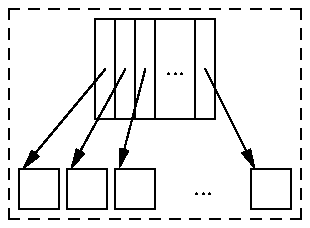 .PS
h = .5; dh = .02; dw = .1
[
	Ptr: [
			 boxht = h; boxwid = dw
			 A: box
			 B: box
			 C: box
			 box wid 2*boxwid "..."
			 D: box
	]
	Block: [
		   boxht = 2*dw; boxwid = 2*dw
		   movewid = 2*dh
		   A: box; move
		   B: box; move
		   C: box; move
		   box invis "..." wid 2*boxwid; move
		   D: box
	] with .t at Ptr.s - (0,h/2)
	arrow from Ptr.A to Block.A.nw + (dh,0)
	arrow from Ptr.B to Block.B.nw + (dh,0)
	arrow from Ptr.C to Block.C.nw + (dh,0)
	arrow from Ptr.D to Block.D.nw + (dh,0)
]
box dashed ht last [].ht+dw wid last [].wid+dw at last []
.PE
